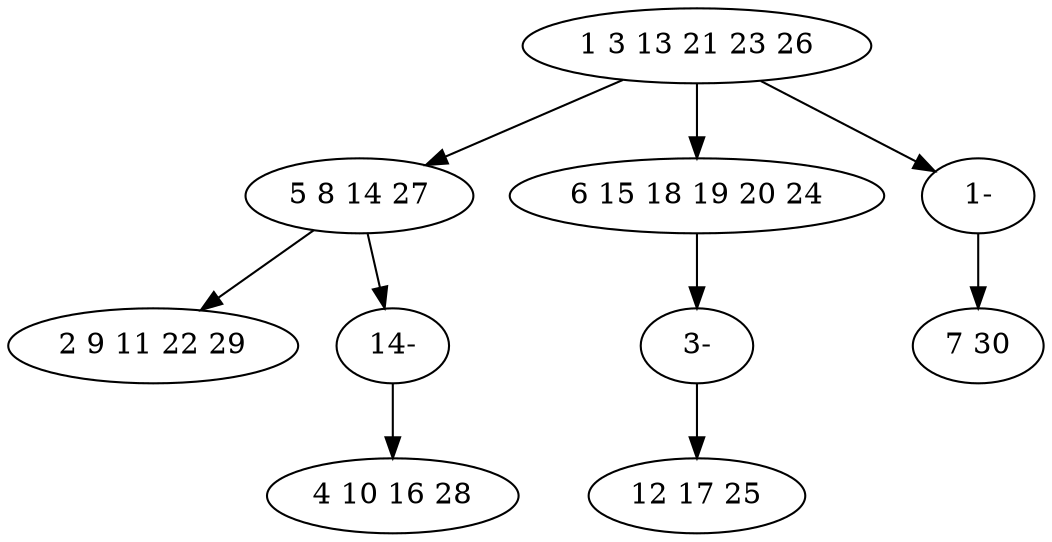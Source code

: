 digraph true_tree {
	"0" -> "1"
	"0" -> "2"
	"0" -> "8"
	"1" -> "4"
	"1" -> "9"
	"2" -> "7"
	"7" -> "6"
	"8" -> "3"
	"9" -> "5"
	"0" [label="1 3 13 21 23 26"];
	"1" [label="5 8 14 27"];
	"2" [label="6 15 18 19 20 24"];
	"3" [label="7 30"];
	"4" [label="2 9 11 22 29"];
	"5" [label="4 10 16 28"];
	"6" [label="12 17 25"];
	"7" [label="3-"];
	"8" [label="1-"];
	"9" [label="14-"];
}
